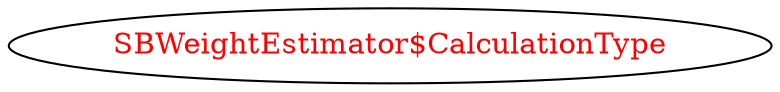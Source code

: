 digraph dependencyGraph {
 concentrate=true;
 ranksep="2.0";
 rankdir="LR"; 
 splines="ortho";
"SBWeightEstimator$CalculationType" [fontcolor="red"];
}